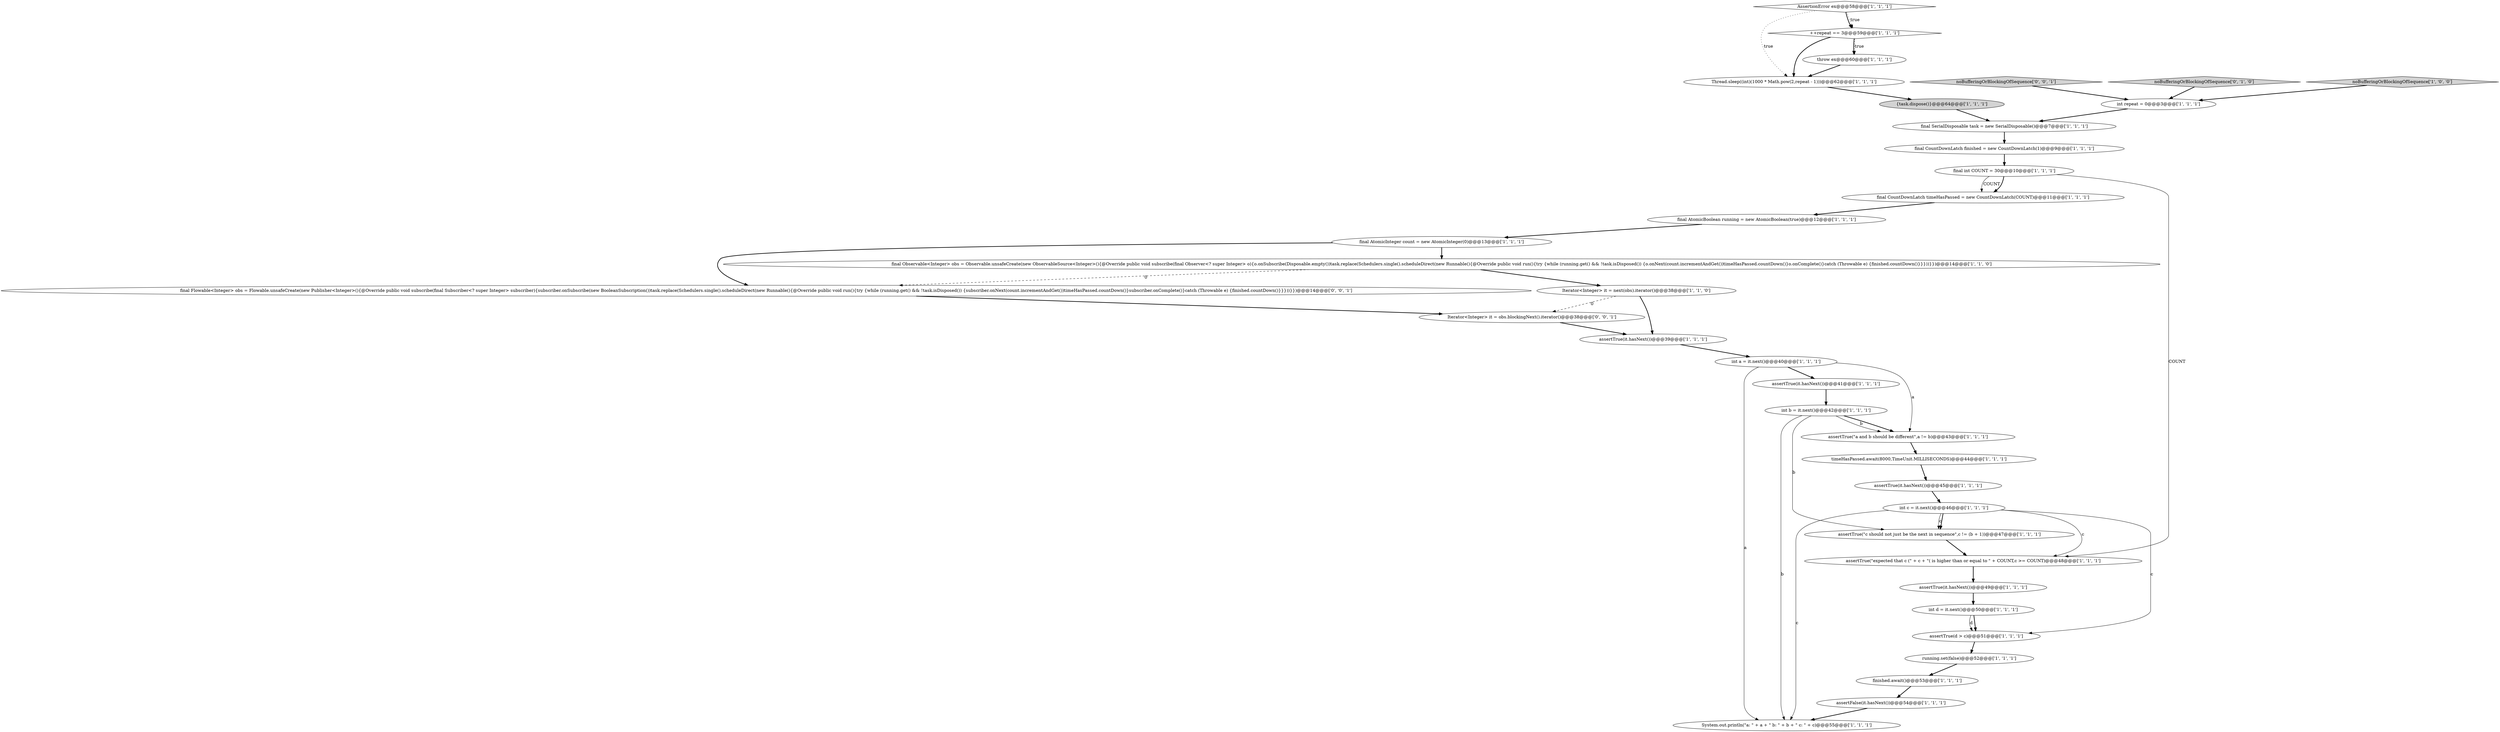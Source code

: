 digraph {
4 [style = filled, label = "assertFalse(it.hasNext())@@@54@@@['1', '1', '1']", fillcolor = white, shape = ellipse image = "AAA0AAABBB1BBB"];
5 [style = filled, label = "{task.dispose()}@@@64@@@['1', '1', '1']", fillcolor = lightgray, shape = ellipse image = "AAA0AAABBB1BBB"];
3 [style = filled, label = "Thread.sleep((int)(1000 * Math.pow(2,repeat - 1)))@@@62@@@['1', '1', '1']", fillcolor = white, shape = ellipse image = "AAA0AAABBB1BBB"];
6 [style = filled, label = "assertTrue(\"a and b should be different\",a != b)@@@43@@@['1', '1', '1']", fillcolor = white, shape = ellipse image = "AAA0AAABBB1BBB"];
20 [style = filled, label = "running.set(false)@@@52@@@['1', '1', '1']", fillcolor = white, shape = ellipse image = "AAA0AAABBB1BBB"];
27 [style = filled, label = "assertTrue(it.hasNext())@@@41@@@['1', '1', '1']", fillcolor = white, shape = ellipse image = "AAA0AAABBB1BBB"];
24 [style = filled, label = "final Observable<Integer> obs = Observable.unsafeCreate(new ObservableSource<Integer>(){@Override public void subscribe(final Observer<? super Integer> o){o.onSubscribe(Disposable.empty())task.replace(Schedulers.single().scheduleDirect(new Runnable(){@Override public void run(){try {while (running.get() && !task.isDisposed()) {o.onNext(count.incrementAndGet())timeHasPassed.countDown()}o.onComplete()}catch (Throwable e) {finished.countDown()}}}))}})@@@14@@@['1', '1', '0']", fillcolor = white, shape = ellipse image = "AAA0AAABBB1BBB"];
11 [style = filled, label = "System.out.println(\"a: \" + a + \" b: \" + b + \" c: \" + c)@@@55@@@['1', '1', '1']", fillcolor = white, shape = ellipse image = "AAA0AAABBB1BBB"];
28 [style = filled, label = "int a = it.next()@@@40@@@['1', '1', '1']", fillcolor = white, shape = ellipse image = "AAA0AAABBB1BBB"];
9 [style = filled, label = "noBufferingOrBlockingOfSequence['1', '0', '0']", fillcolor = lightgray, shape = diamond image = "AAA0AAABBB1BBB"];
22 [style = filled, label = "int repeat = 0@@@3@@@['1', '1', '1']", fillcolor = white, shape = ellipse image = "AAA0AAABBB1BBB"];
19 [style = filled, label = "final AtomicBoolean running = new AtomicBoolean(true)@@@12@@@['1', '1', '1']", fillcolor = white, shape = ellipse image = "AAA0AAABBB1BBB"];
29 [style = filled, label = "AssertionError ex@@@58@@@['1', '1', '1']", fillcolor = white, shape = diamond image = "AAA0AAABBB1BBB"];
21 [style = filled, label = "assertTrue(it.hasNext())@@@39@@@['1', '1', '1']", fillcolor = white, shape = ellipse image = "AAA0AAABBB1BBB"];
15 [style = filled, label = "throw ex@@@60@@@['1', '1', '1']", fillcolor = white, shape = ellipse image = "AAA0AAABBB1BBB"];
17 [style = filled, label = "++repeat == 3@@@59@@@['1', '1', '1']", fillcolor = white, shape = diamond image = "AAA0AAABBB1BBB"];
35 [style = filled, label = "noBufferingOrBlockingOfSequence['0', '0', '1']", fillcolor = lightgray, shape = diamond image = "AAA0AAABBB3BBB"];
31 [style = filled, label = "int d = it.next()@@@50@@@['1', '1', '1']", fillcolor = white, shape = ellipse image = "AAA0AAABBB1BBB"];
8 [style = filled, label = "final int COUNT = 30@@@10@@@['1', '1', '1']", fillcolor = white, shape = ellipse image = "AAA0AAABBB1BBB"];
30 [style = filled, label = "final CountDownLatch timeHasPassed = new CountDownLatch(COUNT)@@@11@@@['1', '1', '1']", fillcolor = white, shape = ellipse image = "AAA0AAABBB1BBB"];
18 [style = filled, label = "assertTrue(\"c should not just be the next in sequence\",c != (b + 1))@@@47@@@['1', '1', '1']", fillcolor = white, shape = ellipse image = "AAA0AAABBB1BBB"];
16 [style = filled, label = "assertTrue(it.hasNext())@@@45@@@['1', '1', '1']", fillcolor = white, shape = ellipse image = "AAA0AAABBB1BBB"];
2 [style = filled, label = "assertTrue(it.hasNext())@@@49@@@['1', '1', '1']", fillcolor = white, shape = ellipse image = "AAA0AAABBB1BBB"];
25 [style = filled, label = "int b = it.next()@@@42@@@['1', '1', '1']", fillcolor = white, shape = ellipse image = "AAA0AAABBB1BBB"];
23 [style = filled, label = "finished.await()@@@53@@@['1', '1', '1']", fillcolor = white, shape = ellipse image = "AAA0AAABBB1BBB"];
33 [style = filled, label = "final Flowable<Integer> obs = Flowable.unsafeCreate(new Publisher<Integer>(){@Override public void subscribe(final Subscriber<? super Integer> subscriber){subscriber.onSubscribe(new BooleanSubscription())task.replace(Schedulers.single().scheduleDirect(new Runnable(){@Override public void run(){try {while (running.get() && !task.isDisposed()) {subscriber.onNext(count.incrementAndGet())timeHasPassed.countDown()}subscriber.onComplete()}catch (Throwable e) {finished.countDown()}}}))}})@@@14@@@['0', '0', '1']", fillcolor = white, shape = ellipse image = "AAA0AAABBB3BBB"];
26 [style = filled, label = "int c = it.next()@@@46@@@['1', '1', '1']", fillcolor = white, shape = ellipse image = "AAA0AAABBB1BBB"];
14 [style = filled, label = "timeHasPassed.await(8000,TimeUnit.MILLISECONDS)@@@44@@@['1', '1', '1']", fillcolor = white, shape = ellipse image = "AAA0AAABBB1BBB"];
7 [style = filled, label = "final CountDownLatch finished = new CountDownLatch(1)@@@9@@@['1', '1', '1']", fillcolor = white, shape = ellipse image = "AAA0AAABBB1BBB"];
34 [style = filled, label = "Iterator<Integer> it = obs.blockingNext().iterator()@@@38@@@['0', '0', '1']", fillcolor = white, shape = ellipse image = "AAA0AAABBB3BBB"];
32 [style = filled, label = "noBufferingOrBlockingOfSequence['0', '1', '0']", fillcolor = lightgray, shape = diamond image = "AAA0AAABBB2BBB"];
0 [style = filled, label = "final SerialDisposable task = new SerialDisposable()@@@7@@@['1', '1', '1']", fillcolor = white, shape = ellipse image = "AAA0AAABBB1BBB"];
1 [style = filled, label = "final AtomicInteger count = new AtomicInteger(0)@@@13@@@['1', '1', '1']", fillcolor = white, shape = ellipse image = "AAA0AAABBB1BBB"];
10 [style = filled, label = "Iterator<Integer> it = next(obs).iterator()@@@38@@@['1', '1', '0']", fillcolor = white, shape = ellipse image = "AAA0AAABBB1BBB"];
12 [style = filled, label = "assertTrue(\"expected that c (\" + c + \"( is higher than or equal to \" + COUNT,c >= COUNT)@@@48@@@['1', '1', '1']", fillcolor = white, shape = ellipse image = "AAA0AAABBB1BBB"];
13 [style = filled, label = "assertTrue(d > c)@@@51@@@['1', '1', '1']", fillcolor = white, shape = ellipse image = "AAA0AAABBB1BBB"];
9->22 [style = bold, label=""];
26->11 [style = solid, label="c"];
20->23 [style = bold, label=""];
10->21 [style = bold, label=""];
26->18 [style = bold, label=""];
7->8 [style = bold, label=""];
8->12 [style = solid, label="COUNT"];
29->17 [style = dotted, label="true"];
27->25 [style = bold, label=""];
14->16 [style = bold, label=""];
16->26 [style = bold, label=""];
19->1 [style = bold, label=""];
22->0 [style = bold, label=""];
0->7 [style = bold, label=""];
26->18 [style = solid, label="c"];
12->2 [style = bold, label=""];
4->11 [style = bold, label=""];
26->12 [style = solid, label="c"];
33->34 [style = bold, label=""];
25->6 [style = solid, label="b"];
17->3 [style = bold, label=""];
1->24 [style = bold, label=""];
24->10 [style = bold, label=""];
28->11 [style = solid, label="a"];
26->13 [style = solid, label="c"];
3->5 [style = bold, label=""];
1->33 [style = bold, label=""];
28->27 [style = bold, label=""];
8->30 [style = solid, label="COUNT"];
25->18 [style = solid, label="b"];
31->13 [style = solid, label="d"];
5->0 [style = bold, label=""];
17->15 [style = dotted, label="true"];
6->14 [style = bold, label=""];
10->34 [style = dashed, label="0"];
17->15 [style = bold, label=""];
29->17 [style = bold, label=""];
25->11 [style = solid, label="b"];
2->31 [style = bold, label=""];
15->3 [style = bold, label=""];
32->22 [style = bold, label=""];
18->12 [style = bold, label=""];
31->13 [style = bold, label=""];
8->30 [style = bold, label=""];
13->20 [style = bold, label=""];
23->4 [style = bold, label=""];
35->22 [style = bold, label=""];
25->6 [style = bold, label=""];
30->19 [style = bold, label=""];
34->21 [style = bold, label=""];
29->3 [style = dotted, label="true"];
24->33 [style = dashed, label="0"];
21->28 [style = bold, label=""];
28->6 [style = solid, label="a"];
}
